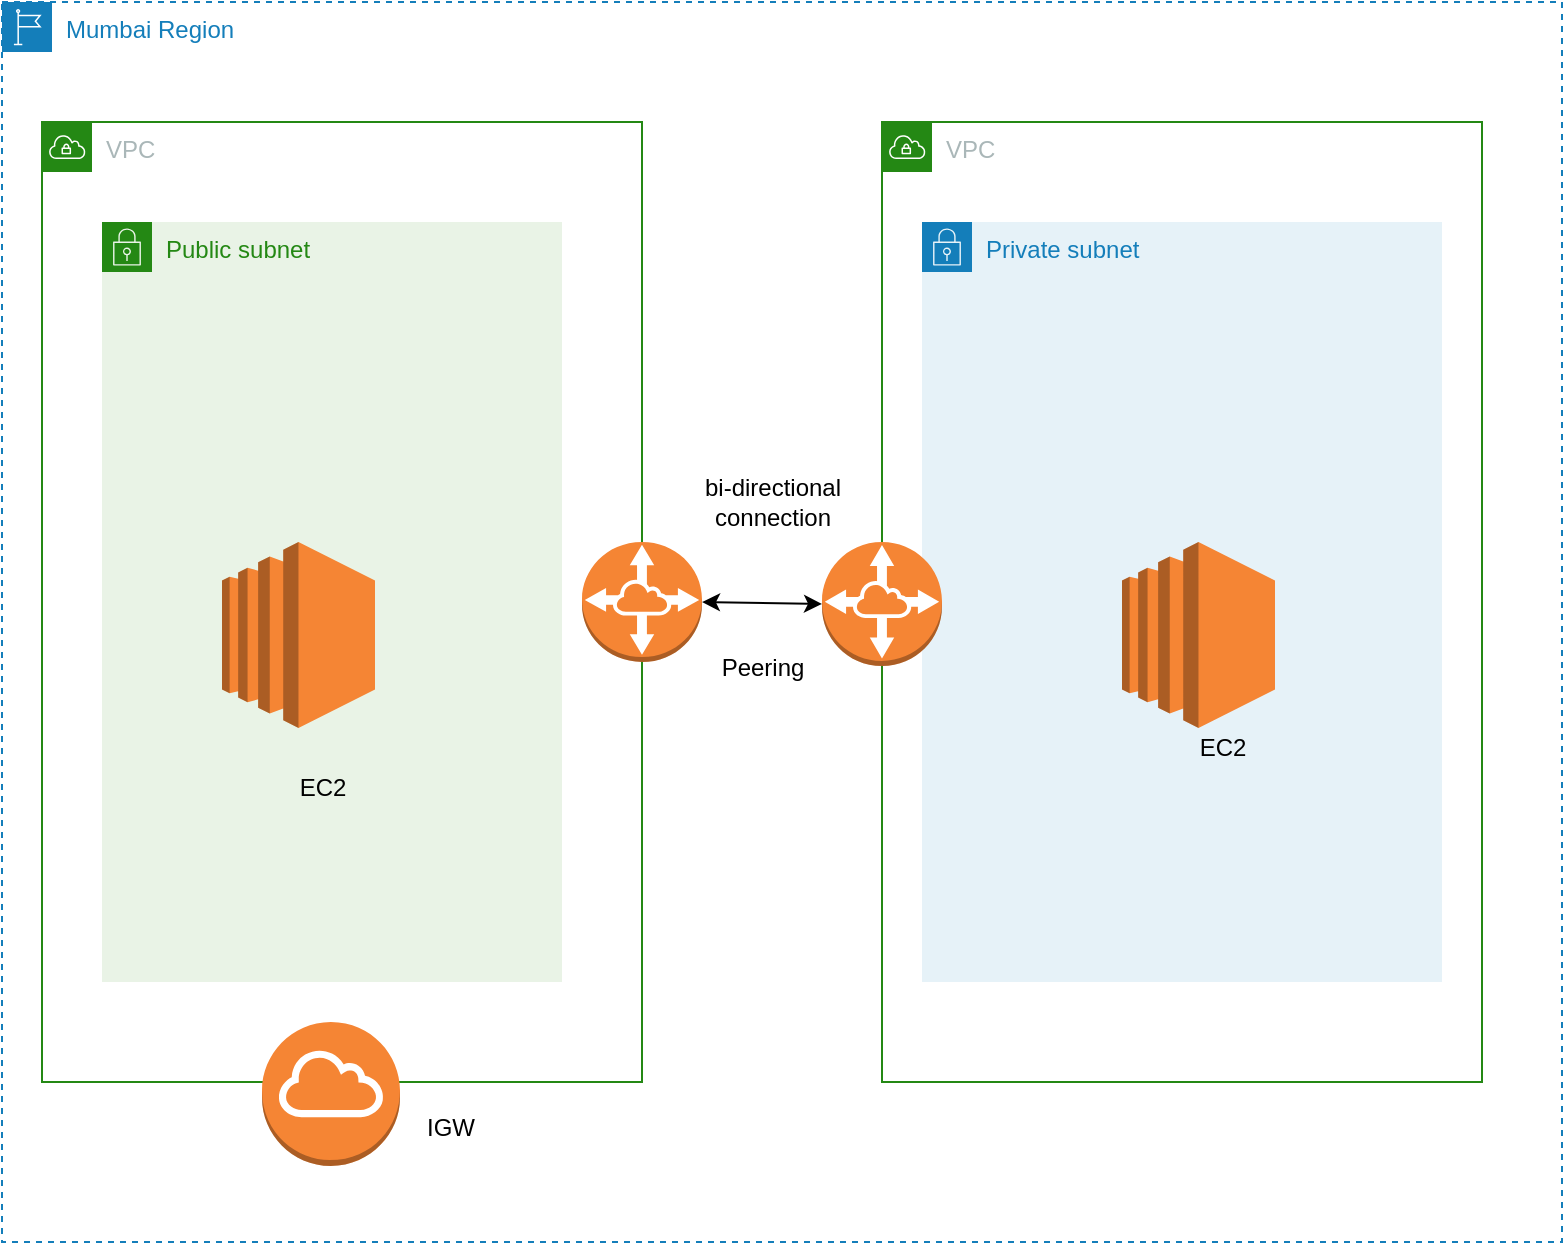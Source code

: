 <mxfile version="21.7.4" type="github">
  <diagram name="Page-1" id="Fqla-SRZyE1T9VQU3Inq">
    <mxGraphModel dx="1128" dy="669" grid="1" gridSize="10" guides="1" tooltips="1" connect="1" arrows="1" fold="1" page="1" pageScale="1" pageWidth="827" pageHeight="1169" math="0" shadow="0">
      <root>
        <mxCell id="0" />
        <mxCell id="1" parent="0" />
        <mxCell id="dKc06GCKklmIWtOCTfo2-1" value="Mumbai Region" style="points=[[0,0],[0.25,0],[0.5,0],[0.75,0],[1,0],[1,0.25],[1,0.5],[1,0.75],[1,1],[0.75,1],[0.5,1],[0.25,1],[0,1],[0,0.75],[0,0.5],[0,0.25]];outlineConnect=0;gradientColor=none;html=1;whiteSpace=wrap;fontSize=12;fontStyle=0;container=1;pointerEvents=0;collapsible=0;recursiveResize=0;shape=mxgraph.aws4.group;grIcon=mxgraph.aws4.group_region;strokeColor=#147EBA;fillColor=none;verticalAlign=top;align=left;spacingLeft=30;fontColor=#147EBA;dashed=1;" vertex="1" parent="1">
          <mxGeometry x="20" y="60" width="780" height="620" as="geometry" />
        </mxCell>
        <mxCell id="dKc06GCKklmIWtOCTfo2-2" value="VPC" style="points=[[0,0],[0.25,0],[0.5,0],[0.75,0],[1,0],[1,0.25],[1,0.5],[1,0.75],[1,1],[0.75,1],[0.5,1],[0.25,1],[0,1],[0,0.75],[0,0.5],[0,0.25]];outlineConnect=0;gradientColor=none;html=1;whiteSpace=wrap;fontSize=12;fontStyle=0;container=1;pointerEvents=0;collapsible=0;recursiveResize=0;shape=mxgraph.aws4.group;grIcon=mxgraph.aws4.group_vpc;strokeColor=#248814;fillColor=none;verticalAlign=top;align=left;spacingLeft=30;fontColor=#AAB7B8;dashed=0;" vertex="1" parent="dKc06GCKklmIWtOCTfo2-1">
          <mxGeometry x="20" y="60" width="300" height="480" as="geometry" />
        </mxCell>
        <mxCell id="dKc06GCKklmIWtOCTfo2-4" value="Public subnet" style="points=[[0,0],[0.25,0],[0.5,0],[0.75,0],[1,0],[1,0.25],[1,0.5],[1,0.75],[1,1],[0.75,1],[0.5,1],[0.25,1],[0,1],[0,0.75],[0,0.5],[0,0.25]];outlineConnect=0;gradientColor=none;html=1;whiteSpace=wrap;fontSize=12;fontStyle=0;container=1;pointerEvents=0;collapsible=0;recursiveResize=0;shape=mxgraph.aws4.group;grIcon=mxgraph.aws4.group_security_group;grStroke=0;strokeColor=#248814;fillColor=#E9F3E6;verticalAlign=top;align=left;spacingLeft=30;fontColor=#248814;dashed=0;" vertex="1" parent="dKc06GCKklmIWtOCTfo2-2">
          <mxGeometry x="30" y="50" width="230" height="380" as="geometry" />
        </mxCell>
        <mxCell id="dKc06GCKklmIWtOCTfo2-7" value="" style="outlineConnect=0;dashed=0;verticalLabelPosition=bottom;verticalAlign=top;align=center;html=1;shape=mxgraph.aws3.ec2;fillColor=#F58534;gradientColor=none;" vertex="1" parent="dKc06GCKklmIWtOCTfo2-4">
          <mxGeometry x="60" y="160" width="76.5" height="93" as="geometry" />
        </mxCell>
        <mxCell id="dKc06GCKklmIWtOCTfo2-3" value="VPC" style="points=[[0,0],[0.25,0],[0.5,0],[0.75,0],[1,0],[1,0.25],[1,0.5],[1,0.75],[1,1],[0.75,1],[0.5,1],[0.25,1],[0,1],[0,0.75],[0,0.5],[0,0.25]];outlineConnect=0;gradientColor=none;html=1;whiteSpace=wrap;fontSize=12;fontStyle=0;container=1;pointerEvents=0;collapsible=0;recursiveResize=0;shape=mxgraph.aws4.group;grIcon=mxgraph.aws4.group_vpc;strokeColor=#248814;fillColor=none;verticalAlign=top;align=left;spacingLeft=30;fontColor=#AAB7B8;dashed=0;" vertex="1" parent="dKc06GCKklmIWtOCTfo2-1">
          <mxGeometry x="440" y="60" width="300" height="480" as="geometry" />
        </mxCell>
        <mxCell id="dKc06GCKklmIWtOCTfo2-6" value="Private subnet" style="points=[[0,0],[0.25,0],[0.5,0],[0.75,0],[1,0],[1,0.25],[1,0.5],[1,0.75],[1,1],[0.75,1],[0.5,1],[0.25,1],[0,1],[0,0.75],[0,0.5],[0,0.25]];outlineConnect=0;gradientColor=none;html=1;whiteSpace=wrap;fontSize=12;fontStyle=0;container=1;pointerEvents=0;collapsible=0;recursiveResize=0;shape=mxgraph.aws4.group;grIcon=mxgraph.aws4.group_security_group;grStroke=0;strokeColor=#147EBA;fillColor=#E6F2F8;verticalAlign=top;align=left;spacingLeft=30;fontColor=#147EBA;dashed=0;" vertex="1" parent="dKc06GCKklmIWtOCTfo2-3">
          <mxGeometry x="20" y="50" width="260" height="380" as="geometry" />
        </mxCell>
        <mxCell id="dKc06GCKklmIWtOCTfo2-15" value="" style="outlineConnect=0;dashed=0;verticalLabelPosition=bottom;verticalAlign=top;align=center;html=1;shape=mxgraph.aws3.ec2;fillColor=#F58534;gradientColor=none;" vertex="1" parent="dKc06GCKklmIWtOCTfo2-6">
          <mxGeometry x="100" y="160" width="76.5" height="93" as="geometry" />
        </mxCell>
        <mxCell id="dKc06GCKklmIWtOCTfo2-17" value="" style="outlineConnect=0;dashed=0;verticalLabelPosition=bottom;verticalAlign=top;align=center;html=1;shape=mxgraph.aws3.vpc_peering;fillColor=#F58534;gradientColor=none;" vertex="1" parent="dKc06GCKklmIWtOCTfo2-3">
          <mxGeometry x="-30" y="210" width="60" height="62" as="geometry" />
        </mxCell>
        <mxCell id="dKc06GCKklmIWtOCTfo2-16" value="" style="outlineConnect=0;dashed=0;verticalLabelPosition=bottom;verticalAlign=top;align=center;html=1;shape=mxgraph.aws3.vpc_peering;fillColor=#F58534;gradientColor=none;" vertex="1" parent="dKc06GCKklmIWtOCTfo2-1">
          <mxGeometry x="290" y="270" width="60" height="60" as="geometry" />
        </mxCell>
        <mxCell id="dKc06GCKklmIWtOCTfo2-19" value="" style="endArrow=classic;startArrow=classic;html=1;rounded=0;exitX=1;exitY=0.5;exitDx=0;exitDy=0;exitPerimeter=0;entryX=0;entryY=0.5;entryDx=0;entryDy=0;entryPerimeter=0;" edge="1" parent="dKc06GCKklmIWtOCTfo2-1" source="dKc06GCKklmIWtOCTfo2-16" target="dKc06GCKklmIWtOCTfo2-17">
          <mxGeometry width="50" height="50" relative="1" as="geometry">
            <mxPoint x="430" y="340" as="sourcePoint" />
            <mxPoint x="480" y="290" as="targetPoint" />
          </mxGeometry>
        </mxCell>
        <mxCell id="dKc06GCKklmIWtOCTfo2-20" value="Peering" style="text;html=1;align=center;verticalAlign=middle;resizable=0;points=[];autosize=1;strokeColor=none;fillColor=none;" vertex="1" parent="dKc06GCKklmIWtOCTfo2-1">
          <mxGeometry x="350" y="318" width="60" height="30" as="geometry" />
        </mxCell>
        <mxCell id="dKc06GCKklmIWtOCTfo2-21" value="" style="outlineConnect=0;dashed=0;verticalLabelPosition=bottom;verticalAlign=top;align=center;html=1;shape=mxgraph.aws3.internet_gateway;fillColor=#F58534;gradientColor=none;" vertex="1" parent="dKc06GCKklmIWtOCTfo2-1">
          <mxGeometry x="130" y="510" width="69" height="72" as="geometry" />
        </mxCell>
        <mxCell id="dKc06GCKklmIWtOCTfo2-26" value="IGW" style="text;html=1;align=center;verticalAlign=middle;resizable=0;points=[];autosize=1;strokeColor=none;fillColor=none;" vertex="1" parent="dKc06GCKklmIWtOCTfo2-1">
          <mxGeometry x="199" y="548" width="50" height="30" as="geometry" />
        </mxCell>
        <mxCell id="dKc06GCKklmIWtOCTfo2-27" value="bi-directional &lt;br&gt;connection" style="text;html=1;align=center;verticalAlign=middle;resizable=0;points=[];autosize=1;strokeColor=none;fillColor=none;" vertex="1" parent="dKc06GCKklmIWtOCTfo2-1">
          <mxGeometry x="340" y="230" width="90" height="40" as="geometry" />
        </mxCell>
        <mxCell id="dKc06GCKklmIWtOCTfo2-22" value="EC2" style="text;html=1;align=center;verticalAlign=middle;resizable=0;points=[];autosize=1;strokeColor=none;fillColor=none;" vertex="1" parent="1">
          <mxGeometry x="155" y="438" width="50" height="30" as="geometry" />
        </mxCell>
        <mxCell id="dKc06GCKklmIWtOCTfo2-23" value="EC2" style="text;html=1;align=center;verticalAlign=middle;resizable=0;points=[];autosize=1;strokeColor=none;fillColor=none;" vertex="1" parent="1">
          <mxGeometry x="605" y="418" width="50" height="30" as="geometry" />
        </mxCell>
      </root>
    </mxGraphModel>
  </diagram>
</mxfile>

